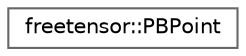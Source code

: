 digraph "Graphical Class Hierarchy"
{
 // LATEX_PDF_SIZE
  bgcolor="transparent";
  edge [fontname=Helvetica,fontsize=10,labelfontname=Helvetica,labelfontsize=10];
  node [fontname=Helvetica,fontsize=10,shape=box,height=0.2,width=0.4];
  rankdir="LR";
  Node0 [label="freetensor::PBPoint",height=0.2,width=0.4,color="grey40", fillcolor="white", style="filled",URL="$classfreetensor_1_1PBPoint.html",tooltip=" "];
}
